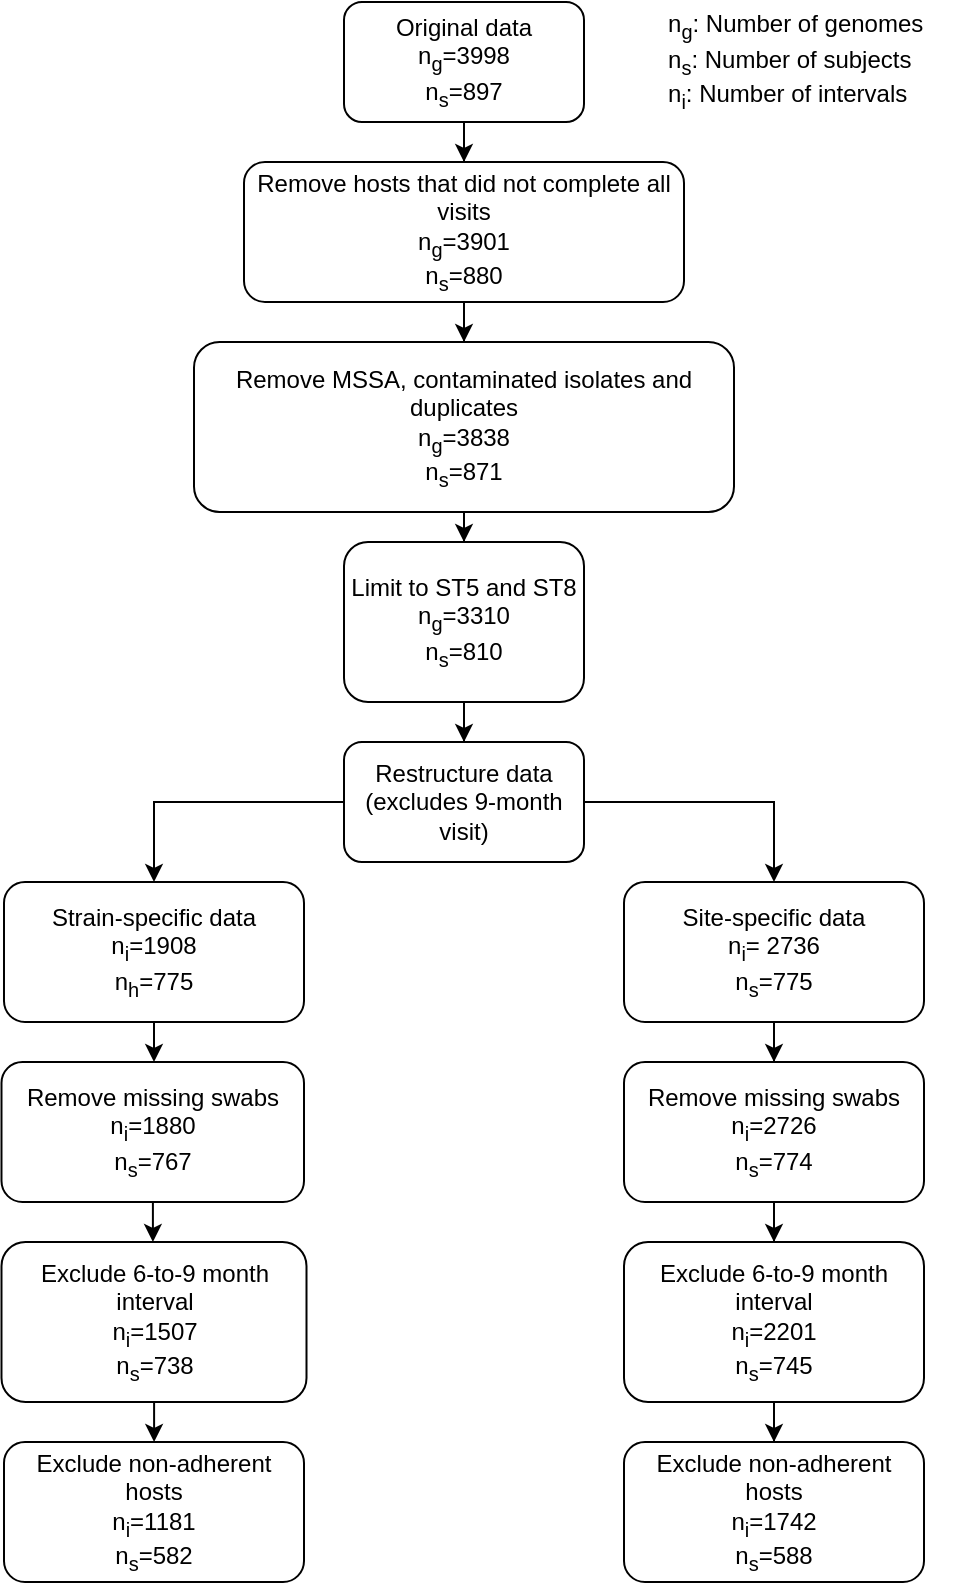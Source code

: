 <mxfile version="18.1.2" type="device"><diagram id="C5RBs43oDa-KdzZeNtuy" name="Page-1"><mxGraphModel dx="1355" dy="764" grid="1" gridSize="10" guides="1" tooltips="1" connect="1" arrows="1" fold="1" page="1" pageScale="1" pageWidth="827" pageHeight="1169" math="0" shadow="0"><root><mxCell id="WIyWlLk6GJQsqaUBKTNV-0"/><mxCell id="WIyWlLk6GJQsqaUBKTNV-1" parent="WIyWlLk6GJQsqaUBKTNV-0"/><mxCell id="cL35qN9gplAqNkUTqErb-2" value="" style="edgeStyle=orthogonalEdgeStyle;rounded=0;orthogonalLoop=1;jettySize=auto;html=1;" parent="WIyWlLk6GJQsqaUBKTNV-1" source="cL35qN9gplAqNkUTqErb-0" target="cL35qN9gplAqNkUTqErb-1" edge="1"><mxGeometry relative="1" as="geometry"/></mxCell><mxCell id="cL35qN9gplAqNkUTqErb-0" value="&lt;div&gt;Original data&lt;/div&gt;&lt;div&gt;n&lt;sub&gt;g&lt;/sub&gt;=3998&lt;/div&gt;&lt;div&gt;n&lt;sub&gt;s&lt;/sub&gt;=897&lt;br&gt;&lt;/div&gt;" style="rounded=1;whiteSpace=wrap;html=1;" parent="WIyWlLk6GJQsqaUBKTNV-1" vertex="1"><mxGeometry x="360" y="40" width="120" height="60" as="geometry"/></mxCell><mxCell id="cL35qN9gplAqNkUTqErb-4" value="" style="edgeStyle=orthogonalEdgeStyle;rounded=0;orthogonalLoop=1;jettySize=auto;html=1;" parent="WIyWlLk6GJQsqaUBKTNV-1" source="cL35qN9gplAqNkUTqErb-1" target="cL35qN9gplAqNkUTqErb-3" edge="1"><mxGeometry relative="1" as="geometry"/></mxCell><mxCell id="cL35qN9gplAqNkUTqErb-1" value="&lt;div&gt;Remove hosts that did not complete all visits&lt;/div&gt;&lt;div&gt;&lt;div&gt;n&lt;sub&gt;g&lt;/sub&gt;=3901&lt;/div&gt;n&lt;sub&gt;s&lt;/sub&gt;=880&lt;/div&gt;" style="whiteSpace=wrap;html=1;rounded=1;" parent="WIyWlLk6GJQsqaUBKTNV-1" vertex="1"><mxGeometry x="310" y="120" width="220" height="70" as="geometry"/></mxCell><mxCell id="cL35qN9gplAqNkUTqErb-6" value="" style="edgeStyle=orthogonalEdgeStyle;rounded=0;orthogonalLoop=1;jettySize=auto;html=1;" parent="WIyWlLk6GJQsqaUBKTNV-1" source="cL35qN9gplAqNkUTqErb-3" target="cL35qN9gplAqNkUTqErb-5" edge="1"><mxGeometry relative="1" as="geometry"/></mxCell><mxCell id="cL35qN9gplAqNkUTqErb-3" value="&lt;div&gt;Remove MSSA, contaminated isolates and duplicates&lt;/div&gt;&lt;div&gt;&lt;div&gt;n&lt;sub&gt;g&lt;/sub&gt;=3838&lt;/div&gt;n&lt;sub&gt;s&lt;/sub&gt;=871&lt;/div&gt;" style="whiteSpace=wrap;html=1;rounded=1;" parent="WIyWlLk6GJQsqaUBKTNV-1" vertex="1"><mxGeometry x="285" y="210" width="270" height="85" as="geometry"/></mxCell><mxCell id="cL35qN9gplAqNkUTqErb-8" value="" style="edgeStyle=orthogonalEdgeStyle;rounded=0;orthogonalLoop=1;jettySize=auto;html=1;" parent="WIyWlLk6GJQsqaUBKTNV-1" source="cL35qN9gplAqNkUTqErb-5" target="cL35qN9gplAqNkUTqErb-7" edge="1"><mxGeometry relative="1" as="geometry"/></mxCell><mxCell id="cL35qN9gplAqNkUTqErb-5" value="&lt;div&gt;Limit to ST5 and ST8&lt;/div&gt;&lt;div&gt;&lt;div&gt;n&lt;sub&gt;g&lt;/sub&gt;=3310&lt;/div&gt;n&lt;sub&gt;s&lt;/sub&gt;=810&lt;/div&gt;" style="whiteSpace=wrap;html=1;rounded=1;" parent="WIyWlLk6GJQsqaUBKTNV-1" vertex="1"><mxGeometry x="360" y="310" width="120" height="80" as="geometry"/></mxCell><mxCell id="cL35qN9gplAqNkUTqErb-10" value="" style="edgeStyle=orthogonalEdgeStyle;rounded=0;orthogonalLoop=1;jettySize=auto;html=1;" parent="WIyWlLk6GJQsqaUBKTNV-1" source="cL35qN9gplAqNkUTqErb-7" target="cL35qN9gplAqNkUTqErb-9" edge="1"><mxGeometry relative="1" as="geometry"/></mxCell><mxCell id="cL35qN9gplAqNkUTqErb-12" value="" style="edgeStyle=orthogonalEdgeStyle;rounded=0;orthogonalLoop=1;jettySize=auto;html=1;" parent="WIyWlLk6GJQsqaUBKTNV-1" source="cL35qN9gplAqNkUTqErb-7" target="cL35qN9gplAqNkUTqErb-11" edge="1"><mxGeometry relative="1" as="geometry"/></mxCell><mxCell id="cL35qN9gplAqNkUTqErb-7" value="Restructure data (excludes 9-month visit)" style="whiteSpace=wrap;html=1;rounded=1;" parent="WIyWlLk6GJQsqaUBKTNV-1" vertex="1"><mxGeometry x="360" y="410" width="120" height="60" as="geometry"/></mxCell><mxCell id="cL35qN9gplAqNkUTqErb-14" value="" style="edgeStyle=orthogonalEdgeStyle;rounded=0;orthogonalLoop=1;jettySize=auto;html=1;" parent="WIyWlLk6GJQsqaUBKTNV-1" source="cL35qN9gplAqNkUTqErb-9" target="cL35qN9gplAqNkUTqErb-13" edge="1"><mxGeometry relative="1" as="geometry"/></mxCell><mxCell id="cL35qN9gplAqNkUTqErb-9" value="&lt;div&gt;Strain-specific data&lt;/div&gt;&lt;div&gt;&lt;div&gt;n&lt;sub&gt;i&lt;/sub&gt;=1908&lt;/div&gt;n&lt;sub&gt;h&lt;/sub&gt;=775&lt;/div&gt;" style="whiteSpace=wrap;html=1;rounded=1;" parent="WIyWlLk6GJQsqaUBKTNV-1" vertex="1"><mxGeometry x="190" y="480" width="150" height="70" as="geometry"/></mxCell><mxCell id="cL35qN9gplAqNkUTqErb-22" value="" style="edgeStyle=orthogonalEdgeStyle;rounded=0;orthogonalLoop=1;jettySize=auto;html=1;" parent="WIyWlLk6GJQsqaUBKTNV-1" source="cL35qN9gplAqNkUTqErb-11" target="cL35qN9gplAqNkUTqErb-21" edge="1"><mxGeometry relative="1" as="geometry"/></mxCell><mxCell id="cL35qN9gplAqNkUTqErb-11" value="&lt;div&gt;Site-specific data&lt;/div&gt;&lt;div&gt;&lt;div&gt;&lt;div&gt;n&lt;sub&gt;i&lt;/sub&gt;= 2736&lt;br&gt;&lt;/div&gt;n&lt;sub&gt;s&lt;/sub&gt;=775&lt;/div&gt;&lt;/div&gt;" style="whiteSpace=wrap;html=1;rounded=1;" parent="WIyWlLk6GJQsqaUBKTNV-1" vertex="1"><mxGeometry x="500" y="480" width="150" height="70" as="geometry"/></mxCell><mxCell id="cL35qN9gplAqNkUTqErb-18" value="" style="edgeStyle=orthogonalEdgeStyle;rounded=0;orthogonalLoop=1;jettySize=auto;html=1;" parent="WIyWlLk6GJQsqaUBKTNV-1" source="cL35qN9gplAqNkUTqErb-13" target="cL35qN9gplAqNkUTqErb-17" edge="1"><mxGeometry relative="1" as="geometry"/></mxCell><mxCell id="cL35qN9gplAqNkUTqErb-13" value="&lt;div&gt;Remove missing swabs&lt;/div&gt;&lt;div&gt;&lt;div align=&quot;center&quot;&gt;n&lt;sub&gt;i&lt;/sub&gt;=1880&lt;/div&gt;n&lt;sub&gt;s&lt;/sub&gt;=767&lt;/div&gt;" style="whiteSpace=wrap;html=1;rounded=1;" parent="WIyWlLk6GJQsqaUBKTNV-1" vertex="1"><mxGeometry x="188.75" y="570" width="151.25" height="70" as="geometry"/></mxCell><mxCell id="cL35qN9gplAqNkUTqErb-20" value="" style="edgeStyle=orthogonalEdgeStyle;rounded=0;orthogonalLoop=1;jettySize=auto;html=1;" parent="WIyWlLk6GJQsqaUBKTNV-1" source="cL35qN9gplAqNkUTqErb-17" target="cL35qN9gplAqNkUTqErb-19" edge="1"><mxGeometry relative="1" as="geometry"/></mxCell><mxCell id="cL35qN9gplAqNkUTqErb-17" value="&lt;div&gt;Exclude 6-to-9 month interval&lt;/div&gt;&lt;div&gt;&lt;div&gt;n&lt;sub&gt;i&lt;/sub&gt;=1507&lt;/div&gt;n&lt;sub&gt;s&lt;/sub&gt;=738&lt;/div&gt;" style="whiteSpace=wrap;html=1;rounded=1;" parent="WIyWlLk6GJQsqaUBKTNV-1" vertex="1"><mxGeometry x="188.75" y="660" width="152.5" height="80" as="geometry"/></mxCell><mxCell id="cL35qN9gplAqNkUTqErb-19" value="&lt;div&gt;Exclude non-adherent hosts&lt;br&gt;&lt;/div&gt;&lt;div&gt;&lt;div&gt;n&lt;sub&gt;i&lt;/sub&gt;=1181&lt;/div&gt;n&lt;sub&gt;s&lt;/sub&gt;=582&lt;br&gt;&lt;/div&gt;" style="whiteSpace=wrap;html=1;rounded=1;" parent="WIyWlLk6GJQsqaUBKTNV-1" vertex="1"><mxGeometry x="190" y="760" width="150" height="70" as="geometry"/></mxCell><mxCell id="cL35qN9gplAqNkUTqErb-24" value="" style="edgeStyle=orthogonalEdgeStyle;rounded=0;orthogonalLoop=1;jettySize=auto;html=1;" parent="WIyWlLk6GJQsqaUBKTNV-1" source="cL35qN9gplAqNkUTqErb-21" target="cL35qN9gplAqNkUTqErb-23" edge="1"><mxGeometry relative="1" as="geometry"/></mxCell><mxCell id="cL35qN9gplAqNkUTqErb-21" value="&lt;div&gt;Remove missing swabs&lt;/div&gt;&lt;div&gt;n&lt;sub&gt;i&lt;/sub&gt;=2726&lt;/div&gt;&lt;div&gt;n&lt;sub&gt;s&lt;/sub&gt;=774&lt;/div&gt;" style="whiteSpace=wrap;html=1;rounded=1;" parent="WIyWlLk6GJQsqaUBKTNV-1" vertex="1"><mxGeometry x="500" y="570" width="150" height="70" as="geometry"/></mxCell><mxCell id="cL35qN9gplAqNkUTqErb-26" value="" style="edgeStyle=orthogonalEdgeStyle;rounded=0;orthogonalLoop=1;jettySize=auto;html=1;" parent="WIyWlLk6GJQsqaUBKTNV-1" source="cL35qN9gplAqNkUTqErb-23" target="cL35qN9gplAqNkUTqErb-25" edge="1"><mxGeometry relative="1" as="geometry"/></mxCell><mxCell id="cL35qN9gplAqNkUTqErb-23" value="&lt;div&gt;Exclude 6-to-9 month interval&lt;/div&gt;&lt;div&gt;&lt;div&gt;n&lt;sub&gt;i&lt;/sub&gt;=2201&lt;/div&gt;n&lt;sub&gt;s&lt;/sub&gt;=745&lt;/div&gt;" style="whiteSpace=wrap;html=1;rounded=1;" parent="WIyWlLk6GJQsqaUBKTNV-1" vertex="1"><mxGeometry x="500" y="660" width="150" height="80" as="geometry"/></mxCell><mxCell id="cL35qN9gplAqNkUTqErb-25" value="&lt;div&gt;Exclude non-adherent hosts&lt;/div&gt;&lt;div&gt;&lt;div&gt;n&lt;sub&gt;i&lt;/sub&gt;=1742&lt;/div&gt;n&lt;sub&gt;s&lt;/sub&gt;=588&lt;/div&gt;" style="whiteSpace=wrap;html=1;rounded=1;" parent="WIyWlLk6GJQsqaUBKTNV-1" vertex="1"><mxGeometry x="500" y="760" width="150" height="70" as="geometry"/></mxCell><mxCell id="ARjlJNClGax5jDLQMm7s-0" value="&lt;div&gt;n&lt;sub&gt;g&lt;/sub&gt;: Number of genomes&lt;/div&gt;&lt;div&gt;n&lt;sub&gt;s&lt;/sub&gt;: Number of subjects&lt;/div&gt;&lt;div&gt;n&lt;sub&gt;i&lt;/sub&gt;: Number of intervals&lt;br&gt;&lt;/div&gt;" style="text;html=1;strokeColor=none;fillColor=none;align=left;verticalAlign=middle;whiteSpace=wrap;rounded=0;" vertex="1" parent="WIyWlLk6GJQsqaUBKTNV-1"><mxGeometry x="520" y="40" width="150" height="60" as="geometry"/></mxCell></root></mxGraphModel></diagram></mxfile>